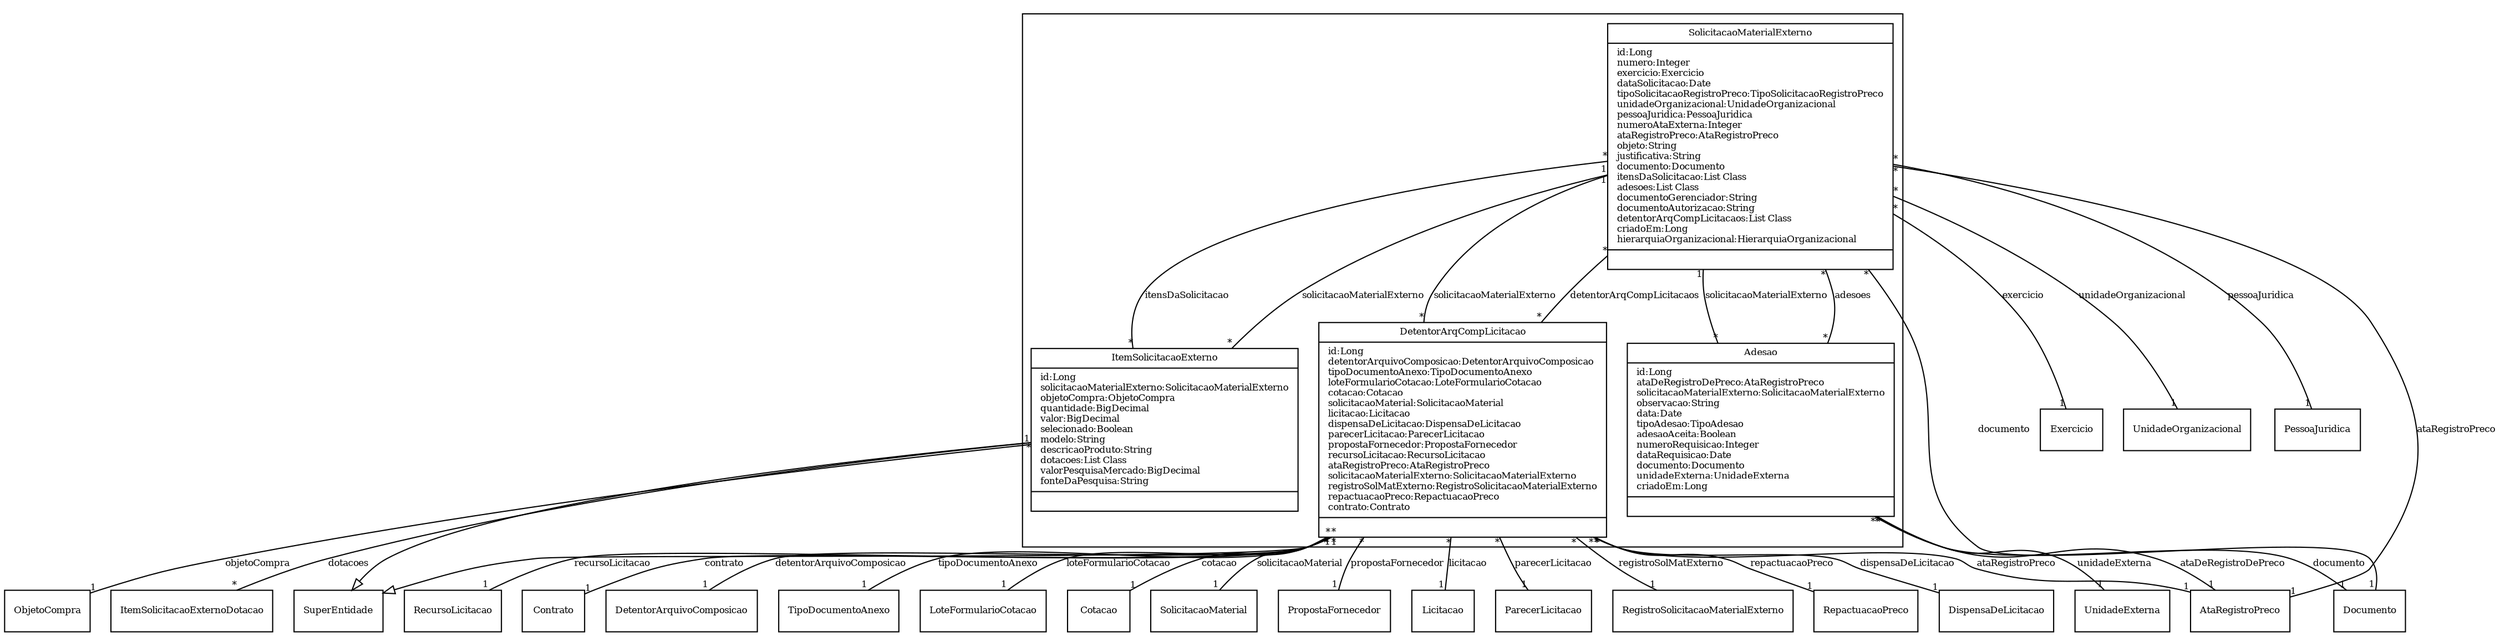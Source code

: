 digraph G{
fontname = "Times-Roman"
fontsize = 8

node [
        fontname = "Times-Roman"
        fontsize = 8
        shape = "record"
]

edge [
        fontname = "Times-Roman"
        fontsize = 8
]

subgraph clusterSOLICITACAO_DE_ADESAO_A_ATA_DE_REGISTRO_DE_PRECO
{
SolicitacaoMaterialExterno [label = "{SolicitacaoMaterialExterno|id:Long\lnumero:Integer\lexercicio:Exercicio\ldataSolicitacao:Date\ltipoSolicitacaoRegistroPreco:TipoSolicitacaoRegistroPreco\lunidadeOrganizacional:UnidadeOrganizacional\lpessoaJuridica:PessoaJuridica\lnumeroAtaExterna:Integer\lataRegistroPreco:AtaRegistroPreco\lobjeto:String\ljustificativa:String\ldocumento:Documento\litensDaSolicitacao:List Class\ladesoes:List Class\ldocumentoGerenciador:String\ldocumentoAutorizacao:String\ldetentorArqCompLicitacaos:List Class\lcriadoEm:Long\lhierarquiaOrganizacional:HierarquiaOrganizacional\l|\l}"]
ItemSolicitacaoExterno [label = "{ItemSolicitacaoExterno|id:Long\lsolicitacaoMaterialExterno:SolicitacaoMaterialExterno\lobjetoCompra:ObjetoCompra\lquantidade:BigDecimal\lvalor:BigDecimal\lselecionado:Boolean\lmodelo:String\ldescricaoProduto:String\ldotacoes:List Class\lvalorPesquisaMercado:BigDecimal\lfonteDaPesquisa:String\l|\l}"]
Adesao [label = "{Adesao|id:Long\lataDeRegistroDePreco:AtaRegistroPreco\lsolicitacaoMaterialExterno:SolicitacaoMaterialExterno\lobservacao:String\ldata:Date\ltipoAdesao:TipoAdesao\ladesaoAceita:Boolean\lnumeroRequisicao:Integer\ldataRequisicao:Date\ldocumento:Documento\lunidadeExterna:UnidadeExterna\lcriadoEm:Long\l|\l}"]
DetentorArqCompLicitacao [label = "{DetentorArqCompLicitacao|id:Long\ldetentorArquivoComposicao:DetentorArquivoComposicao\ltipoDocumentoAnexo:TipoDocumentoAnexo\lloteFormularioCotacao:LoteFormularioCotacao\lcotacao:Cotacao\lsolicitacaoMaterial:SolicitacaoMaterial\llicitacao:Licitacao\ldispensaDeLicitacao:DispensaDeLicitacao\lparecerLicitacao:ParecerLicitacao\lpropostaFornecedor:PropostaFornecedor\lrecursoLicitacao:RecursoLicitacao\lataRegistroPreco:AtaRegistroPreco\lsolicitacaoMaterialExterno:SolicitacaoMaterialExterno\lregistroSolMatExterno:RegistroSolicitacaoMaterialExterno\lrepactuacaoPreco:RepactuacaoPreco\lcontrato:Contrato\l|\l}"]
}
edge [arrowhead = "none" headlabel = "1" taillabel = "*"] SolicitacaoMaterialExterno -> Exercicio [label = "exercicio"]
edge [arrowhead = "none" headlabel = "1" taillabel = "*"] SolicitacaoMaterialExterno -> UnidadeOrganizacional [label = "unidadeOrganizacional"]
edge [arrowhead = "none" headlabel = "1" taillabel = "*"] SolicitacaoMaterialExterno -> PessoaJuridica [label = "pessoaJuridica"]
edge [arrowhead = "none" headlabel = "1" taillabel = "*"] SolicitacaoMaterialExterno -> AtaRegistroPreco [label = "ataRegistroPreco"]
edge [arrowhead = "none" headlabel = "1" taillabel = "*"] SolicitacaoMaterialExterno -> Documento [label = "documento"]
edge [arrowhead = "none" headlabel = "*" taillabel = "*"] SolicitacaoMaterialExterno -> ItemSolicitacaoExterno [label = "itensDaSolicitacao"]
edge [arrowhead = "none" headlabel = "*" taillabel = "*"] SolicitacaoMaterialExterno -> Adesao [label = "adesoes"]
edge [arrowhead = "none" headlabel = "*" taillabel = "*"] SolicitacaoMaterialExterno -> DetentorArqCompLicitacao [label = "detentorArqCompLicitacaos"]
edge [arrowhead = "none" headlabel = "1" taillabel = "*"] ItemSolicitacaoExterno -> SolicitacaoMaterialExterno [label = "solicitacaoMaterialExterno"]
edge [arrowhead = "none" headlabel = "1" taillabel = "1"] ItemSolicitacaoExterno -> ObjetoCompra [label = "objetoCompra"]
edge [arrowhead = "none" headlabel = "*" taillabel = "*"] ItemSolicitacaoExterno -> ItemSolicitacaoExternoDotacao [label = "dotacoes"]
edge [ arrowhead = "empty" headlabel = "" taillabel = ""] ItemSolicitacaoExterno -> SuperEntidade
edge [arrowhead = "none" headlabel = "1" taillabel = "*"] Adesao -> AtaRegistroPreco [label = "ataDeRegistroDePreco"]
edge [arrowhead = "none" headlabel = "1" taillabel = "*"] Adesao -> SolicitacaoMaterialExterno [label = "solicitacaoMaterialExterno"]
edge [arrowhead = "none" headlabel = "1" taillabel = "*"] Adesao -> Documento [label = "documento"]
edge [arrowhead = "none" headlabel = "1" taillabel = "*"] Adesao -> UnidadeExterna [label = "unidadeExterna"]
edge [arrowhead = "none" headlabel = "1" taillabel = "1"] DetentorArqCompLicitacao -> DetentorArquivoComposicao [label = "detentorArquivoComposicao"]
edge [arrowhead = "none" headlabel = "1" taillabel = "1"] DetentorArqCompLicitacao -> TipoDocumentoAnexo [label = "tipoDocumentoAnexo"]
edge [arrowhead = "none" headlabel = "1" taillabel = "*"] DetentorArqCompLicitacao -> LoteFormularioCotacao [label = "loteFormularioCotacao"]
edge [arrowhead = "none" headlabel = "1" taillabel = "*"] DetentorArqCompLicitacao -> Cotacao [label = "cotacao"]
edge [arrowhead = "none" headlabel = "1" taillabel = "*"] DetentorArqCompLicitacao -> SolicitacaoMaterial [label = "solicitacaoMaterial"]
edge [arrowhead = "none" headlabel = "1" taillabel = "*"] DetentorArqCompLicitacao -> Licitacao [label = "licitacao"]
edge [arrowhead = "none" headlabel = "1" taillabel = "*"] DetentorArqCompLicitacao -> DispensaDeLicitacao [label = "dispensaDeLicitacao"]
edge [arrowhead = "none" headlabel = "1" taillabel = "*"] DetentorArqCompLicitacao -> ParecerLicitacao [label = "parecerLicitacao"]
edge [arrowhead = "none" headlabel = "1" taillabel = "*"] DetentorArqCompLicitacao -> PropostaFornecedor [label = "propostaFornecedor"]
edge [arrowhead = "none" headlabel = "1" taillabel = "*"] DetentorArqCompLicitacao -> RecursoLicitacao [label = "recursoLicitacao"]
edge [arrowhead = "none" headlabel = "1" taillabel = "*"] DetentorArqCompLicitacao -> AtaRegistroPreco [label = "ataRegistroPreco"]
edge [arrowhead = "none" headlabel = "1" taillabel = "*"] DetentorArqCompLicitacao -> SolicitacaoMaterialExterno [label = "solicitacaoMaterialExterno"]
edge [arrowhead = "none" headlabel = "1" taillabel = "*"] DetentorArqCompLicitacao -> RegistroSolicitacaoMaterialExterno [label = "registroSolMatExterno"]
edge [arrowhead = "none" headlabel = "1" taillabel = "*"] DetentorArqCompLicitacao -> RepactuacaoPreco [label = "repactuacaoPreco"]
edge [arrowhead = "none" headlabel = "1" taillabel = "*"] DetentorArqCompLicitacao -> Contrato [label = "contrato"]
edge [ arrowhead = "empty" headlabel = "" taillabel = ""] DetentorArqCompLicitacao -> SuperEntidade
}

